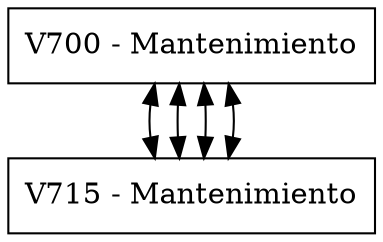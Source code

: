 digraph G {
  node [shape=box];
  "V700" [label="V700 - Mantenimiento"];
  "V700" -> "V715" [dir=both];
  "V700" -> "V715" [dir=both];
  "V715" [label="V715 - Mantenimiento"];
  "V715" -> "V700" [dir=both];
  "V715" -> "V700" [dir=both];
}
